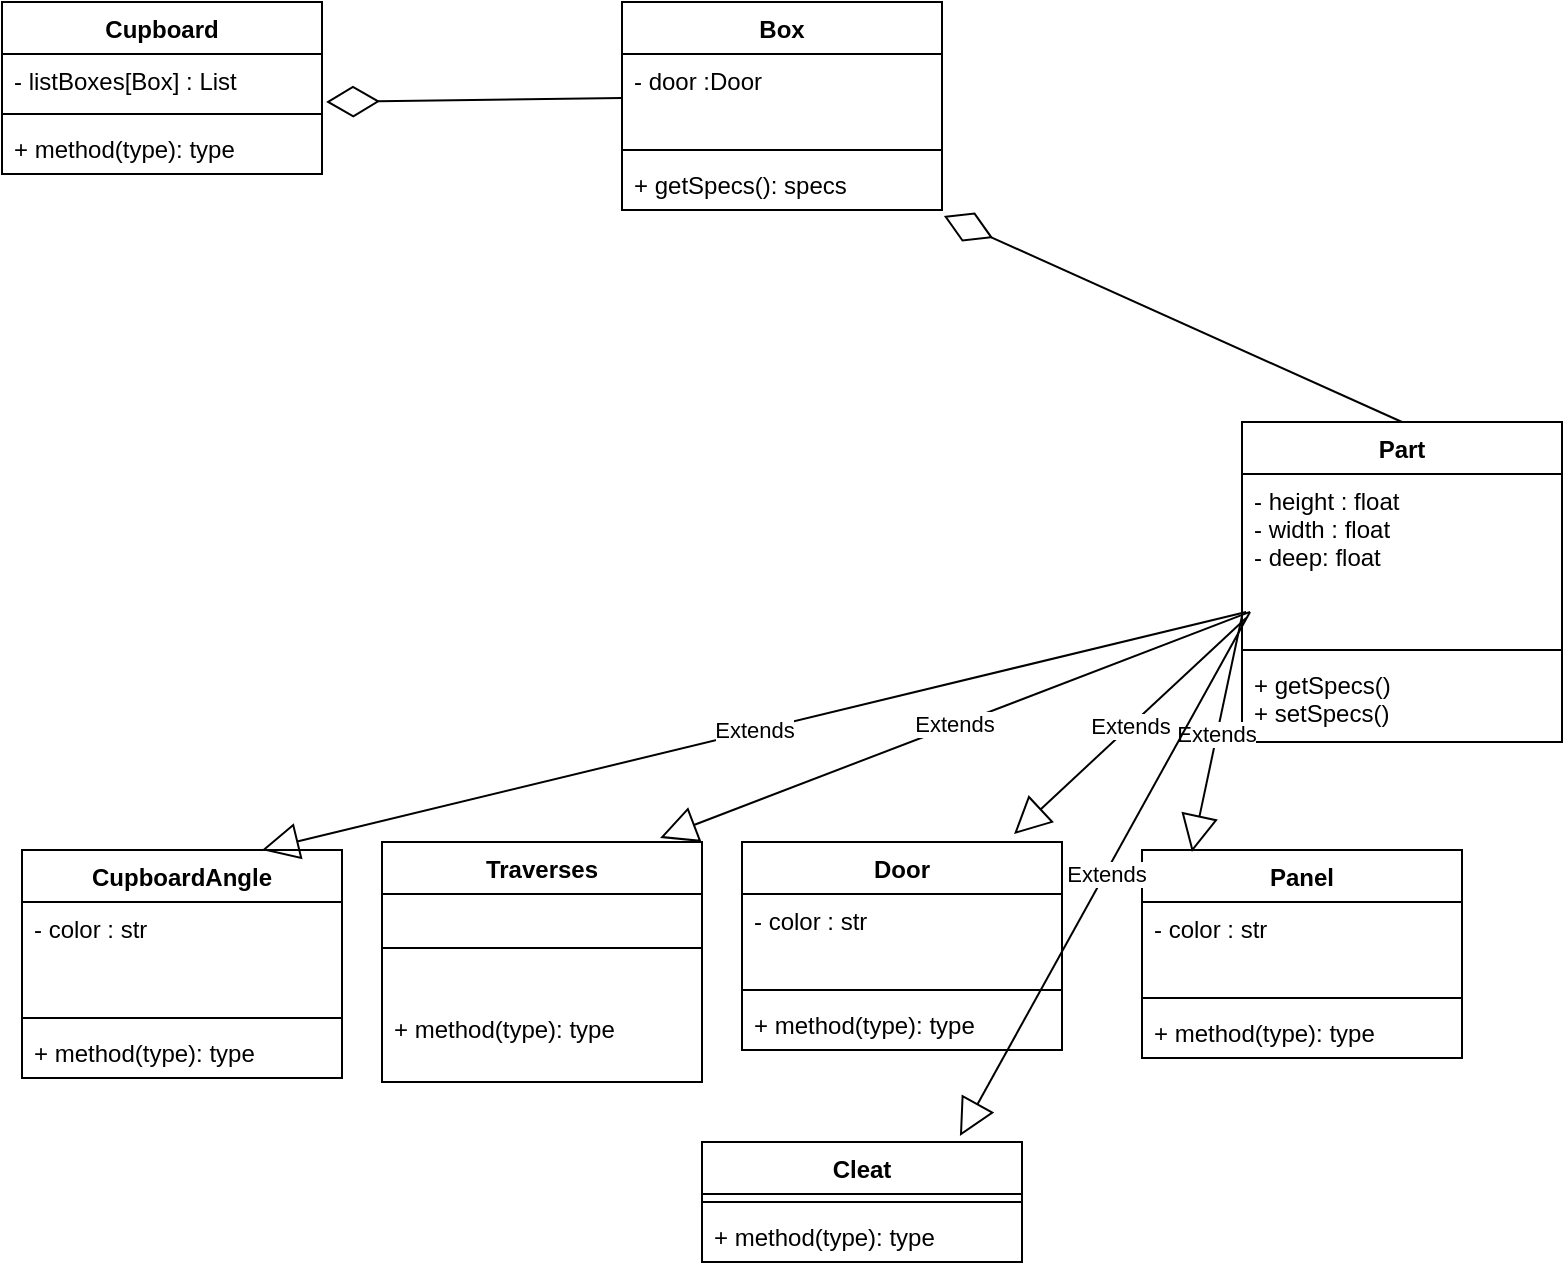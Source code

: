 <mxfile version="12.6.7" type="github"><diagram id="C5RBs43oDa-KdzZeNtuy" name="Page-1"><mxGraphModel dx="1002" dy="689" grid="1" gridSize="10" guides="1" tooltips="1" connect="1" arrows="1" fold="1" page="1" pageScale="1" pageWidth="827" pageHeight="1169" math="0" shadow="0"><root><mxCell id="WIyWlLk6GJQsqaUBKTNV-0"/><mxCell id="WIyWlLk6GJQsqaUBKTNV-1" parent="WIyWlLk6GJQsqaUBKTNV-0"/><mxCell id="MBSHLG1qmAh14_nJdU2u-4" value="Cupboard" style="swimlane;fontStyle=1;align=center;verticalAlign=top;childLayout=stackLayout;horizontal=1;startSize=26;horizontalStack=0;resizeParent=1;resizeParentMax=0;resizeLast=0;collapsible=1;marginBottom=0;" parent="WIyWlLk6GJQsqaUBKTNV-1" vertex="1"><mxGeometry x="20" y="20" width="160" height="86" as="geometry"/></mxCell><mxCell id="MBSHLG1qmAh14_nJdU2u-5" value="- listBoxes[Box] : List" style="text;strokeColor=none;fillColor=none;align=left;verticalAlign=top;spacingLeft=4;spacingRight=4;overflow=hidden;rotatable=0;points=[[0,0.5],[1,0.5]];portConstraint=eastwest;" parent="MBSHLG1qmAh14_nJdU2u-4" vertex="1"><mxGeometry y="26" width="160" height="26" as="geometry"/></mxCell><mxCell id="MBSHLG1qmAh14_nJdU2u-6" value="" style="line;strokeWidth=1;fillColor=none;align=left;verticalAlign=middle;spacingTop=-1;spacingLeft=3;spacingRight=3;rotatable=0;labelPosition=right;points=[];portConstraint=eastwest;" parent="MBSHLG1qmAh14_nJdU2u-4" vertex="1"><mxGeometry y="52" width="160" height="8" as="geometry"/></mxCell><mxCell id="MBSHLG1qmAh14_nJdU2u-7" value="+ method(type): type" style="text;strokeColor=none;fillColor=none;align=left;verticalAlign=top;spacingLeft=4;spacingRight=4;overflow=hidden;rotatable=0;points=[[0,0.5],[1,0.5]];portConstraint=eastwest;" parent="MBSHLG1qmAh14_nJdU2u-4" vertex="1"><mxGeometry y="60" width="160" height="26" as="geometry"/></mxCell><mxCell id="MBSHLG1qmAh14_nJdU2u-8" value="Box" style="swimlane;fontStyle=1;align=center;verticalAlign=top;childLayout=stackLayout;horizontal=1;startSize=26;horizontalStack=0;resizeParent=1;resizeParentMax=0;resizeLast=0;collapsible=1;marginBottom=0;" parent="WIyWlLk6GJQsqaUBKTNV-1" vertex="1"><mxGeometry x="330" y="20" width="160" height="104" as="geometry"/></mxCell><mxCell id="MBSHLG1qmAh14_nJdU2u-9" value="- door :Door&#xA;&#xA; " style="text;strokeColor=none;fillColor=none;align=left;verticalAlign=top;spacingLeft=4;spacingRight=4;overflow=hidden;rotatable=0;points=[[0,0.5],[1,0.5]];portConstraint=eastwest;" parent="MBSHLG1qmAh14_nJdU2u-8" vertex="1"><mxGeometry y="26" width="160" height="44" as="geometry"/></mxCell><mxCell id="MBSHLG1qmAh14_nJdU2u-10" value="" style="line;strokeWidth=1;fillColor=none;align=left;verticalAlign=middle;spacingTop=-1;spacingLeft=3;spacingRight=3;rotatable=0;labelPosition=right;points=[];portConstraint=eastwest;" parent="MBSHLG1qmAh14_nJdU2u-8" vertex="1"><mxGeometry y="70" width="160" height="8" as="geometry"/></mxCell><mxCell id="MBSHLG1qmAh14_nJdU2u-11" value="+ getSpecs(): specs" style="text;strokeColor=none;fillColor=none;align=left;verticalAlign=top;spacingLeft=4;spacingRight=4;overflow=hidden;rotatable=0;points=[[0,0.5],[1,0.5]];portConstraint=eastwest;" parent="MBSHLG1qmAh14_nJdU2u-8" vertex="1"><mxGeometry y="78" width="160" height="26" as="geometry"/></mxCell><mxCell id="qmDmPjGHByGid3SsP5tl-0" value="Door" style="swimlane;fontStyle=1;align=center;verticalAlign=top;childLayout=stackLayout;horizontal=1;startSize=26;horizontalStack=0;resizeParent=1;resizeParentMax=0;resizeLast=0;collapsible=1;marginBottom=0;" parent="WIyWlLk6GJQsqaUBKTNV-1" vertex="1"><mxGeometry x="390" y="440" width="160" height="104" as="geometry"/></mxCell><mxCell id="qmDmPjGHByGid3SsP5tl-1" value="- color : str&#xA;" style="text;strokeColor=none;fillColor=none;align=left;verticalAlign=top;spacingLeft=4;spacingRight=4;overflow=hidden;rotatable=0;points=[[0,0.5],[1,0.5]];portConstraint=eastwest;" parent="qmDmPjGHByGid3SsP5tl-0" vertex="1"><mxGeometry y="26" width="160" height="44" as="geometry"/></mxCell><mxCell id="qmDmPjGHByGid3SsP5tl-2" value="" style="line;strokeWidth=1;fillColor=none;align=left;verticalAlign=middle;spacingTop=-1;spacingLeft=3;spacingRight=3;rotatable=0;labelPosition=right;points=[];portConstraint=eastwest;" parent="qmDmPjGHByGid3SsP5tl-0" vertex="1"><mxGeometry y="70" width="160" height="8" as="geometry"/></mxCell><mxCell id="qmDmPjGHByGid3SsP5tl-3" value="+ method(type): type" style="text;strokeColor=none;fillColor=none;align=left;verticalAlign=top;spacingLeft=4;spacingRight=4;overflow=hidden;rotatable=0;points=[[0,0.5],[1,0.5]];portConstraint=eastwest;" parent="qmDmPjGHByGid3SsP5tl-0" vertex="1"><mxGeometry y="78" width="160" height="26" as="geometry"/></mxCell><mxCell id="qmDmPjGHByGid3SsP5tl-15" value="Part&#xA;" style="swimlane;fontStyle=1;align=center;verticalAlign=top;childLayout=stackLayout;horizontal=1;startSize=26;horizontalStack=0;resizeParent=1;resizeParentMax=0;resizeLast=0;collapsible=1;marginBottom=0;" parent="WIyWlLk6GJQsqaUBKTNV-1" vertex="1"><mxGeometry x="640" y="230" width="160" height="160" as="geometry"/></mxCell><mxCell id="qmDmPjGHByGid3SsP5tl-16" value="- height : float&#xA;- width : float&#xA;- deep: float&#xA;" style="text;strokeColor=none;fillColor=none;align=left;verticalAlign=top;spacingLeft=4;spacingRight=4;overflow=hidden;rotatable=0;points=[[0,0.5],[1,0.5]];portConstraint=eastwest;" parent="qmDmPjGHByGid3SsP5tl-15" vertex="1"><mxGeometry y="26" width="160" height="84" as="geometry"/></mxCell><mxCell id="qmDmPjGHByGid3SsP5tl-17" value="" style="line;strokeWidth=1;fillColor=none;align=left;verticalAlign=middle;spacingTop=-1;spacingLeft=3;spacingRight=3;rotatable=0;labelPosition=right;points=[];portConstraint=eastwest;" parent="qmDmPjGHByGid3SsP5tl-15" vertex="1"><mxGeometry y="110" width="160" height="8" as="geometry"/></mxCell><mxCell id="qmDmPjGHByGid3SsP5tl-18" value="+ getSpecs()&#xA;+ setSpecs()&#xA;" style="text;strokeColor=none;fillColor=none;align=left;verticalAlign=top;spacingLeft=4;spacingRight=4;overflow=hidden;rotatable=0;points=[[0,0.5],[1,0.5]];portConstraint=eastwest;" parent="qmDmPjGHByGid3SsP5tl-15" vertex="1"><mxGeometry y="118" width="160" height="42" as="geometry"/></mxCell><mxCell id="qmDmPjGHByGid3SsP5tl-20" value="Traverses" style="swimlane;fontStyle=1;align=center;verticalAlign=top;childLayout=stackLayout;horizontal=1;startSize=26;horizontalStack=0;resizeParent=1;resizeParentMax=0;resizeLast=0;collapsible=1;marginBottom=0;" parent="WIyWlLk6GJQsqaUBKTNV-1" vertex="1"><mxGeometry x="210" y="440" width="160" height="120" as="geometry"/></mxCell><mxCell id="qmDmPjGHByGid3SsP5tl-22" value="" style="line;strokeWidth=1;fillColor=none;align=left;verticalAlign=middle;spacingTop=-1;spacingLeft=3;spacingRight=3;rotatable=0;labelPosition=right;points=[];portConstraint=eastwest;" parent="qmDmPjGHByGid3SsP5tl-20" vertex="1"><mxGeometry y="26" width="160" height="54" as="geometry"/></mxCell><mxCell id="qmDmPjGHByGid3SsP5tl-23" value="+ method(type): type" style="text;strokeColor=none;fillColor=none;align=left;verticalAlign=top;spacingLeft=4;spacingRight=4;overflow=hidden;rotatable=0;points=[[0,0.5],[1,0.5]];portConstraint=eastwest;" parent="qmDmPjGHByGid3SsP5tl-20" vertex="1"><mxGeometry y="80" width="160" height="40" as="geometry"/></mxCell><mxCell id="qmDmPjGHByGid3SsP5tl-25" value="CupboardAngle" style="swimlane;fontStyle=1;align=center;verticalAlign=top;childLayout=stackLayout;horizontal=1;startSize=26;horizontalStack=0;resizeParent=1;resizeParentMax=0;resizeLast=0;collapsible=1;marginBottom=0;" parent="WIyWlLk6GJQsqaUBKTNV-1" vertex="1"><mxGeometry x="30" y="444" width="160" height="114" as="geometry"/></mxCell><mxCell id="qmDmPjGHByGid3SsP5tl-26" value="- color : str" style="text;strokeColor=none;fillColor=none;align=left;verticalAlign=top;spacingLeft=4;spacingRight=4;overflow=hidden;rotatable=0;points=[[0,0.5],[1,0.5]];portConstraint=eastwest;" parent="qmDmPjGHByGid3SsP5tl-25" vertex="1"><mxGeometry y="26" width="160" height="54" as="geometry"/></mxCell><mxCell id="qmDmPjGHByGid3SsP5tl-27" value="" style="line;strokeWidth=1;fillColor=none;align=left;verticalAlign=middle;spacingTop=-1;spacingLeft=3;spacingRight=3;rotatable=0;labelPosition=right;points=[];portConstraint=eastwest;" parent="qmDmPjGHByGid3SsP5tl-25" vertex="1"><mxGeometry y="80" width="160" height="8" as="geometry"/></mxCell><mxCell id="qmDmPjGHByGid3SsP5tl-28" value="+ method(type): type" style="text;strokeColor=none;fillColor=none;align=left;verticalAlign=top;spacingLeft=4;spacingRight=4;overflow=hidden;rotatable=0;points=[[0,0.5],[1,0.5]];portConstraint=eastwest;" parent="qmDmPjGHByGid3SsP5tl-25" vertex="1"><mxGeometry y="88" width="160" height="26" as="geometry"/></mxCell><mxCell id="qmDmPjGHByGid3SsP5tl-37" value="" style="endArrow=diamondThin;endFill=0;endSize=24;html=1;entryX=1.013;entryY=0.923;entryDx=0;entryDy=0;entryPerimeter=0;exitX=0;exitY=0.5;exitDx=0;exitDy=0;" parent="WIyWlLk6GJQsqaUBKTNV-1" source="MBSHLG1qmAh14_nJdU2u-9" target="MBSHLG1qmAh14_nJdU2u-5" edge="1"><mxGeometry width="160" relative="1" as="geometry"><mxPoint x="151" y="200" as="sourcePoint"/><mxPoint x="311" y="200" as="targetPoint"/></mxGeometry></mxCell><mxCell id="a9sD4Csjv0y0zckolvjY-0" value="Panel&#xA;" style="swimlane;fontStyle=1;align=center;verticalAlign=top;childLayout=stackLayout;horizontal=1;startSize=26;horizontalStack=0;resizeParent=1;resizeParentMax=0;resizeLast=0;collapsible=1;marginBottom=0;" vertex="1" parent="WIyWlLk6GJQsqaUBKTNV-1"><mxGeometry x="590" y="444" width="160" height="104" as="geometry"/></mxCell><mxCell id="a9sD4Csjv0y0zckolvjY-1" value="- color : str&#xA;" style="text;strokeColor=none;fillColor=none;align=left;verticalAlign=top;spacingLeft=4;spacingRight=4;overflow=hidden;rotatable=0;points=[[0,0.5],[1,0.5]];portConstraint=eastwest;" vertex="1" parent="a9sD4Csjv0y0zckolvjY-0"><mxGeometry y="26" width="160" height="44" as="geometry"/></mxCell><mxCell id="a9sD4Csjv0y0zckolvjY-2" value="" style="line;strokeWidth=1;fillColor=none;align=left;verticalAlign=middle;spacingTop=-1;spacingLeft=3;spacingRight=3;rotatable=0;labelPosition=right;points=[];portConstraint=eastwest;" vertex="1" parent="a9sD4Csjv0y0zckolvjY-0"><mxGeometry y="70" width="160" height="8" as="geometry"/></mxCell><mxCell id="a9sD4Csjv0y0zckolvjY-3" value="+ method(type): type" style="text;strokeColor=none;fillColor=none;align=left;verticalAlign=top;spacingLeft=4;spacingRight=4;overflow=hidden;rotatable=0;points=[[0,0.5],[1,0.5]];portConstraint=eastwest;" vertex="1" parent="a9sD4Csjv0y0zckolvjY-0"><mxGeometry y="78" width="160" height="26" as="geometry"/></mxCell><mxCell id="a9sD4Csjv0y0zckolvjY-5" value="Cleat&#xA;" style="swimlane;fontStyle=1;align=center;verticalAlign=top;childLayout=stackLayout;horizontal=1;startSize=26;horizontalStack=0;resizeParent=1;resizeParentMax=0;resizeLast=0;collapsible=1;marginBottom=0;" vertex="1" parent="WIyWlLk6GJQsqaUBKTNV-1"><mxGeometry x="370" y="590" width="160" height="60" as="geometry"/></mxCell><mxCell id="a9sD4Csjv0y0zckolvjY-7" value="" style="line;strokeWidth=1;fillColor=none;align=left;verticalAlign=middle;spacingTop=-1;spacingLeft=3;spacingRight=3;rotatable=0;labelPosition=right;points=[];portConstraint=eastwest;" vertex="1" parent="a9sD4Csjv0y0zckolvjY-5"><mxGeometry y="26" width="160" height="8" as="geometry"/></mxCell><mxCell id="a9sD4Csjv0y0zckolvjY-8" value="+ method(type): type" style="text;strokeColor=none;fillColor=none;align=left;verticalAlign=top;spacingLeft=4;spacingRight=4;overflow=hidden;rotatable=0;points=[[0,0.5],[1,0.5]];portConstraint=eastwest;" vertex="1" parent="a9sD4Csjv0y0zckolvjY-5"><mxGeometry y="34" width="160" height="26" as="geometry"/></mxCell><mxCell id="a9sD4Csjv0y0zckolvjY-10" value="Extends" style="endArrow=block;endSize=16;endFill=0;html=1;exitX=0;exitY=0.845;exitDx=0;exitDy=0;exitPerimeter=0;entryX=0.156;entryY=0.01;entryDx=0;entryDy=0;entryPerimeter=0;" edge="1" parent="WIyWlLk6GJQsqaUBKTNV-1" source="qmDmPjGHByGid3SsP5tl-16" target="a9sD4Csjv0y0zckolvjY-0"><mxGeometry width="160" relative="1" as="geometry"><mxPoint x="390" y="330" as="sourcePoint"/><mxPoint x="550" y="330" as="targetPoint"/></mxGeometry></mxCell><mxCell id="a9sD4Csjv0y0zckolvjY-11" value="Extends" style="endArrow=block;endSize=16;endFill=0;html=1;exitX=0.013;exitY=0.857;exitDx=0;exitDy=0;exitPerimeter=0;entryX=0.85;entryY=-0.038;entryDx=0;entryDy=0;entryPerimeter=0;" edge="1" parent="WIyWlLk6GJQsqaUBKTNV-1" source="qmDmPjGHByGid3SsP5tl-16" target="qmDmPjGHByGid3SsP5tl-0"><mxGeometry width="160" relative="1" as="geometry"><mxPoint x="644.08" y="337.988" as="sourcePoint"/><mxPoint x="624.96" y="455.04" as="targetPoint"/></mxGeometry></mxCell><mxCell id="a9sD4Csjv0y0zckolvjY-12" value="Extends" style="endArrow=block;endSize=16;endFill=0;html=1;exitX=0.025;exitY=0.821;exitDx=0;exitDy=0;exitPerimeter=0;entryX=0.869;entryY=-0.017;entryDx=0;entryDy=0;entryPerimeter=0;" edge="1" parent="WIyWlLk6GJQsqaUBKTNV-1" source="qmDmPjGHByGid3SsP5tl-16" target="qmDmPjGHByGid3SsP5tl-20"><mxGeometry width="160" relative="1" as="geometry"><mxPoint x="652.08" y="337.988" as="sourcePoint"/><mxPoint x="536" y="446.048" as="targetPoint"/></mxGeometry></mxCell><mxCell id="a9sD4Csjv0y0zckolvjY-13" value="Extends" style="endArrow=block;endSize=16;endFill=0;html=1;exitX=0.025;exitY=0.821;exitDx=0;exitDy=0;exitPerimeter=0;entryX=0.806;entryY=-0.05;entryDx=0;entryDy=0;entryPerimeter=0;" edge="1" parent="WIyWlLk6GJQsqaUBKTNV-1" source="qmDmPjGHByGid3SsP5tl-16" target="a9sD4Csjv0y0zckolvjY-5"><mxGeometry width="160" relative="1" as="geometry"><mxPoint x="662.08" y="347.988" as="sourcePoint"/><mxPoint x="546" y="456.048" as="targetPoint"/></mxGeometry></mxCell><mxCell id="a9sD4Csjv0y0zckolvjY-14" value="Extends" style="endArrow=block;endSize=16;endFill=0;html=1;exitX=0.013;exitY=0.821;exitDx=0;exitDy=0;exitPerimeter=0;entryX=0.75;entryY=0;entryDx=0;entryDy=0;" edge="1" parent="WIyWlLk6GJQsqaUBKTNV-1" source="qmDmPjGHByGid3SsP5tl-16" target="qmDmPjGHByGid3SsP5tl-25"><mxGeometry width="160" relative="1" as="geometry"><mxPoint x="672.08" y="357.988" as="sourcePoint"/><mxPoint x="556" y="466.048" as="targetPoint"/></mxGeometry></mxCell><mxCell id="a9sD4Csjv0y0zckolvjY-16" value="" style="endArrow=diamondThin;endFill=0;endSize=24;html=1;entryX=1.006;entryY=1.115;entryDx=0;entryDy=0;entryPerimeter=0;exitX=0.5;exitY=0;exitDx=0;exitDy=0;" edge="1" parent="WIyWlLk6GJQsqaUBKTNV-1" source="qmDmPjGHByGid3SsP5tl-15" target="MBSHLG1qmAh14_nJdU2u-11"><mxGeometry width="160" relative="1" as="geometry"><mxPoint x="380" y="190" as="sourcePoint"/><mxPoint x="540" y="190" as="targetPoint"/></mxGeometry></mxCell></root></mxGraphModel></diagram></mxfile>